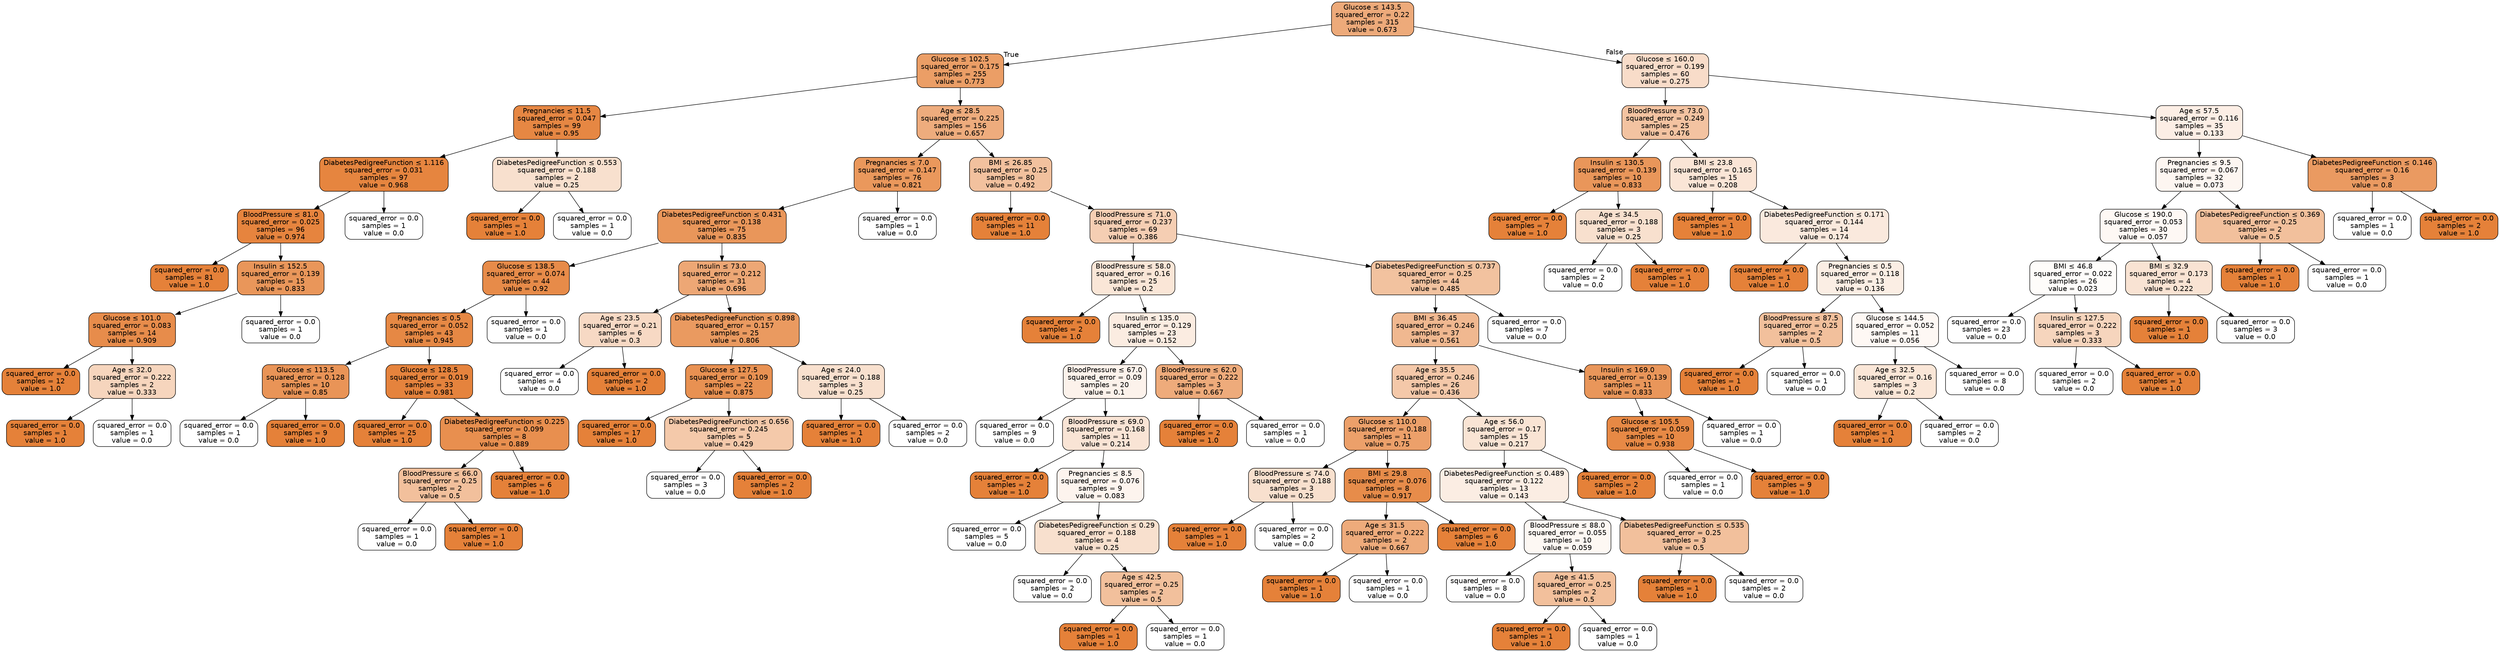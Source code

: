 digraph Tree {
node [shape=box, style="filled, rounded", color="black", fontname="helvetica"] ;
edge [fontname="helvetica"] ;
0 [label=<Glucose &le; 143.5<br/>squared_error = 0.22<br/>samples = 315<br/>value = 0.673>, fillcolor="#edaa7a"] ;
1 [label=<Glucose &le; 102.5<br/>squared_error = 0.175<br/>samples = 255<br/>value = 0.773>, fillcolor="#eb9e66"] ;
0 -> 1 [labeldistance=2.5, labelangle=45, headlabel="True"] ;
2 [label=<Pregnancies &le; 11.5<br/>squared_error = 0.047<br/>samples = 99<br/>value = 0.95>, fillcolor="#e68743"] ;
1 -> 2 ;
3 [label=<DiabetesPedigreeFunction &le; 1.116<br/>squared_error = 0.031<br/>samples = 97<br/>value = 0.968>, fillcolor="#e6853f"] ;
2 -> 3 ;
4 [label=<BloodPressure &le; 81.0<br/>squared_error = 0.025<br/>samples = 96<br/>value = 0.974>, fillcolor="#e6843e"] ;
3 -> 4 ;
5 [label=<squared_error = 0.0<br/>samples = 81<br/>value = 1.0>, fillcolor="#e58139"] ;
4 -> 5 ;
6 [label=<Insulin &le; 152.5<br/>squared_error = 0.139<br/>samples = 15<br/>value = 0.833>, fillcolor="#e9965a"] ;
4 -> 6 ;
7 [label=<Glucose &le; 101.0<br/>squared_error = 0.083<br/>samples = 14<br/>value = 0.909>, fillcolor="#e78c4b"] ;
6 -> 7 ;
8 [label=<squared_error = 0.0<br/>samples = 12<br/>value = 1.0>, fillcolor="#e58139"] ;
7 -> 8 ;
9 [label=<Age &le; 32.0<br/>squared_error = 0.222<br/>samples = 2<br/>value = 0.333>, fillcolor="#f6d5bd"] ;
7 -> 9 ;
10 [label=<squared_error = 0.0<br/>samples = 1<br/>value = 1.0>, fillcolor="#e58139"] ;
9 -> 10 ;
11 [label=<squared_error = 0.0<br/>samples = 1<br/>value = 0.0>, fillcolor="#ffffff"] ;
9 -> 11 ;
12 [label=<squared_error = 0.0<br/>samples = 1<br/>value = 0.0>, fillcolor="#ffffff"] ;
6 -> 12 ;
13 [label=<squared_error = 0.0<br/>samples = 1<br/>value = 0.0>, fillcolor="#ffffff"] ;
3 -> 13 ;
14 [label=<DiabetesPedigreeFunction &le; 0.553<br/>squared_error = 0.188<br/>samples = 2<br/>value = 0.25>, fillcolor="#f8e0ce"] ;
2 -> 14 ;
15 [label=<squared_error = 0.0<br/>samples = 1<br/>value = 1.0>, fillcolor="#e58139"] ;
14 -> 15 ;
16 [label=<squared_error = 0.0<br/>samples = 1<br/>value = 0.0>, fillcolor="#ffffff"] ;
14 -> 16 ;
17 [label=<Age &le; 28.5<br/>squared_error = 0.225<br/>samples = 156<br/>value = 0.657>, fillcolor="#eeac7d"] ;
1 -> 17 ;
18 [label=<Pregnancies &le; 7.0<br/>squared_error = 0.147<br/>samples = 76<br/>value = 0.821>, fillcolor="#ea985c"] ;
17 -> 18 ;
19 [label=<DiabetesPedigreeFunction &le; 0.431<br/>squared_error = 0.138<br/>samples = 75<br/>value = 0.835>, fillcolor="#e9965a"] ;
18 -> 19 ;
20 [label=<Glucose &le; 138.5<br/>squared_error = 0.074<br/>samples = 44<br/>value = 0.92>, fillcolor="#e78b49"] ;
19 -> 20 ;
21 [label=<Pregnancies &le; 0.5<br/>squared_error = 0.052<br/>samples = 43<br/>value = 0.945>, fillcolor="#e68844"] ;
20 -> 21 ;
22 [label=<Glucose &le; 113.5<br/>squared_error = 0.128<br/>samples = 10<br/>value = 0.85>, fillcolor="#e99457"] ;
21 -> 22 ;
23 [label=<squared_error = 0.0<br/>samples = 1<br/>value = 0.0>, fillcolor="#ffffff"] ;
22 -> 23 ;
24 [label=<squared_error = 0.0<br/>samples = 9<br/>value = 1.0>, fillcolor="#e58139"] ;
22 -> 24 ;
25 [label=<Glucose &le; 128.5<br/>squared_error = 0.019<br/>samples = 33<br/>value = 0.981>, fillcolor="#e5833d"] ;
21 -> 25 ;
26 [label=<squared_error = 0.0<br/>samples = 25<br/>value = 1.0>, fillcolor="#e58139"] ;
25 -> 26 ;
27 [label=<DiabetesPedigreeFunction &le; 0.225<br/>squared_error = 0.099<br/>samples = 8<br/>value = 0.889>, fillcolor="#e88f4f"] ;
25 -> 27 ;
28 [label=<BloodPressure &le; 66.0<br/>squared_error = 0.25<br/>samples = 2<br/>value = 0.5>, fillcolor="#f2c09c"] ;
27 -> 28 ;
29 [label=<squared_error = 0.0<br/>samples = 1<br/>value = 0.0>, fillcolor="#ffffff"] ;
28 -> 29 ;
30 [label=<squared_error = 0.0<br/>samples = 1<br/>value = 1.0>, fillcolor="#e58139"] ;
28 -> 30 ;
31 [label=<squared_error = 0.0<br/>samples = 6<br/>value = 1.0>, fillcolor="#e58139"] ;
27 -> 31 ;
32 [label=<squared_error = 0.0<br/>samples = 1<br/>value = 0.0>, fillcolor="#ffffff"] ;
20 -> 32 ;
33 [label=<Insulin &le; 73.0<br/>squared_error = 0.212<br/>samples = 31<br/>value = 0.696>, fillcolor="#eda775"] ;
19 -> 33 ;
34 [label=<Age &le; 23.5<br/>squared_error = 0.21<br/>samples = 6<br/>value = 0.3>, fillcolor="#f7d9c4"] ;
33 -> 34 ;
35 [label=<squared_error = 0.0<br/>samples = 4<br/>value = 0.0>, fillcolor="#ffffff"] ;
34 -> 35 ;
36 [label=<squared_error = 0.0<br/>samples = 2<br/>value = 1.0>, fillcolor="#e58139"] ;
34 -> 36 ;
37 [label=<DiabetesPedigreeFunction &le; 0.898<br/>squared_error = 0.157<br/>samples = 25<br/>value = 0.806>, fillcolor="#ea9a60"] ;
33 -> 37 ;
38 [label=<Glucose &le; 127.5<br/>squared_error = 0.109<br/>samples = 22<br/>value = 0.875>, fillcolor="#e89152"] ;
37 -> 38 ;
39 [label=<squared_error = 0.0<br/>samples = 17<br/>value = 1.0>, fillcolor="#e58139"] ;
38 -> 39 ;
40 [label=<DiabetesPedigreeFunction &le; 0.656<br/>squared_error = 0.245<br/>samples = 5<br/>value = 0.429>, fillcolor="#f4c9aa"] ;
38 -> 40 ;
41 [label=<squared_error = 0.0<br/>samples = 3<br/>value = 0.0>, fillcolor="#ffffff"] ;
40 -> 41 ;
42 [label=<squared_error = 0.0<br/>samples = 2<br/>value = 1.0>, fillcolor="#e58139"] ;
40 -> 42 ;
43 [label=<Age &le; 24.0<br/>squared_error = 0.188<br/>samples = 3<br/>value = 0.25>, fillcolor="#f8e0ce"] ;
37 -> 43 ;
44 [label=<squared_error = 0.0<br/>samples = 1<br/>value = 1.0>, fillcolor="#e58139"] ;
43 -> 44 ;
45 [label=<squared_error = 0.0<br/>samples = 2<br/>value = 0.0>, fillcolor="#ffffff"] ;
43 -> 45 ;
46 [label=<squared_error = 0.0<br/>samples = 1<br/>value = 0.0>, fillcolor="#ffffff"] ;
18 -> 46 ;
47 [label=<BMI &le; 26.85<br/>squared_error = 0.25<br/>samples = 80<br/>value = 0.492>, fillcolor="#f2c19e"] ;
17 -> 47 ;
48 [label=<squared_error = 0.0<br/>samples = 11<br/>value = 1.0>, fillcolor="#e58139"] ;
47 -> 48 ;
49 [label=<BloodPressure &le; 71.0<br/>squared_error = 0.237<br/>samples = 69<br/>value = 0.386>, fillcolor="#f5ceb3"] ;
47 -> 49 ;
50 [label=<BloodPressure &le; 58.0<br/>squared_error = 0.16<br/>samples = 25<br/>value = 0.2>, fillcolor="#fae6d7"] ;
49 -> 50 ;
51 [label=<squared_error = 0.0<br/>samples = 2<br/>value = 1.0>, fillcolor="#e58139"] ;
50 -> 51 ;
52 [label=<Insulin &le; 135.0<br/>squared_error = 0.129<br/>samples = 23<br/>value = 0.152>, fillcolor="#fbece1"] ;
50 -> 52 ;
53 [label=<BloodPressure &le; 67.0<br/>squared_error = 0.09<br/>samples = 20<br/>value = 0.1>, fillcolor="#fcf2eb"] ;
52 -> 53 ;
54 [label=<squared_error = 0.0<br/>samples = 9<br/>value = 0.0>, fillcolor="#ffffff"] ;
53 -> 54 ;
55 [label=<BloodPressure &le; 69.0<br/>squared_error = 0.168<br/>samples = 11<br/>value = 0.214>, fillcolor="#f9e4d5"] ;
53 -> 55 ;
56 [label=<squared_error = 0.0<br/>samples = 2<br/>value = 1.0>, fillcolor="#e58139"] ;
55 -> 56 ;
57 [label=<Pregnancies &le; 8.5<br/>squared_error = 0.076<br/>samples = 9<br/>value = 0.083>, fillcolor="#fdf4ee"] ;
55 -> 57 ;
58 [label=<squared_error = 0.0<br/>samples = 5<br/>value = 0.0>, fillcolor="#ffffff"] ;
57 -> 58 ;
59 [label=<DiabetesPedigreeFunction &le; 0.29<br/>squared_error = 0.188<br/>samples = 4<br/>value = 0.25>, fillcolor="#f8e0ce"] ;
57 -> 59 ;
60 [label=<squared_error = 0.0<br/>samples = 2<br/>value = 0.0>, fillcolor="#ffffff"] ;
59 -> 60 ;
61 [label=<Age &le; 42.5<br/>squared_error = 0.25<br/>samples = 2<br/>value = 0.5>, fillcolor="#f2c09c"] ;
59 -> 61 ;
62 [label=<squared_error = 0.0<br/>samples = 1<br/>value = 1.0>, fillcolor="#e58139"] ;
61 -> 62 ;
63 [label=<squared_error = 0.0<br/>samples = 1<br/>value = 0.0>, fillcolor="#ffffff"] ;
61 -> 63 ;
64 [label=<BloodPressure &le; 62.0<br/>squared_error = 0.222<br/>samples = 3<br/>value = 0.667>, fillcolor="#eeab7b"] ;
52 -> 64 ;
65 [label=<squared_error = 0.0<br/>samples = 2<br/>value = 1.0>, fillcolor="#e58139"] ;
64 -> 65 ;
66 [label=<squared_error = 0.0<br/>samples = 1<br/>value = 0.0>, fillcolor="#ffffff"] ;
64 -> 66 ;
67 [label=<DiabetesPedigreeFunction &le; 0.737<br/>squared_error = 0.25<br/>samples = 44<br/>value = 0.485>, fillcolor="#f2c29f"] ;
49 -> 67 ;
68 [label=<BMI &le; 36.45<br/>squared_error = 0.246<br/>samples = 37<br/>value = 0.561>, fillcolor="#f0b890"] ;
67 -> 68 ;
69 [label=<Age &le; 35.5<br/>squared_error = 0.246<br/>samples = 26<br/>value = 0.436>, fillcolor="#f4c8a9"] ;
68 -> 69 ;
70 [label=<Glucose &le; 110.0<br/>squared_error = 0.188<br/>samples = 11<br/>value = 0.75>, fillcolor="#eca06a"] ;
69 -> 70 ;
71 [label=<BloodPressure &le; 74.0<br/>squared_error = 0.188<br/>samples = 3<br/>value = 0.25>, fillcolor="#f8e0ce"] ;
70 -> 71 ;
72 [label=<squared_error = 0.0<br/>samples = 1<br/>value = 1.0>, fillcolor="#e58139"] ;
71 -> 72 ;
73 [label=<squared_error = 0.0<br/>samples = 2<br/>value = 0.0>, fillcolor="#ffffff"] ;
71 -> 73 ;
74 [label=<BMI &le; 29.8<br/>squared_error = 0.076<br/>samples = 8<br/>value = 0.917>, fillcolor="#e78c4a"] ;
70 -> 74 ;
75 [label=<Age &le; 31.5<br/>squared_error = 0.222<br/>samples = 2<br/>value = 0.667>, fillcolor="#eeab7b"] ;
74 -> 75 ;
76 [label=<squared_error = 0.0<br/>samples = 1<br/>value = 1.0>, fillcolor="#e58139"] ;
75 -> 76 ;
77 [label=<squared_error = 0.0<br/>samples = 1<br/>value = 0.0>, fillcolor="#ffffff"] ;
75 -> 77 ;
78 [label=<squared_error = 0.0<br/>samples = 6<br/>value = 1.0>, fillcolor="#e58139"] ;
74 -> 78 ;
79 [label=<Age &le; 56.0<br/>squared_error = 0.17<br/>samples = 15<br/>value = 0.217>, fillcolor="#f9e4d4"] ;
69 -> 79 ;
80 [label=<DiabetesPedigreeFunction &le; 0.489<br/>squared_error = 0.122<br/>samples = 13<br/>value = 0.143>, fillcolor="#fbede3"] ;
79 -> 80 ;
81 [label=<BloodPressure &le; 88.0<br/>squared_error = 0.055<br/>samples = 10<br/>value = 0.059>, fillcolor="#fdf8f3"] ;
80 -> 81 ;
82 [label=<squared_error = 0.0<br/>samples = 8<br/>value = 0.0>, fillcolor="#ffffff"] ;
81 -> 82 ;
83 [label=<Age &le; 41.5<br/>squared_error = 0.25<br/>samples = 2<br/>value = 0.5>, fillcolor="#f2c09c"] ;
81 -> 83 ;
84 [label=<squared_error = 0.0<br/>samples = 1<br/>value = 1.0>, fillcolor="#e58139"] ;
83 -> 84 ;
85 [label=<squared_error = 0.0<br/>samples = 1<br/>value = 0.0>, fillcolor="#ffffff"] ;
83 -> 85 ;
86 [label=<DiabetesPedigreeFunction &le; 0.535<br/>squared_error = 0.25<br/>samples = 3<br/>value = 0.5>, fillcolor="#f2c09c"] ;
80 -> 86 ;
87 [label=<squared_error = 0.0<br/>samples = 1<br/>value = 1.0>, fillcolor="#e58139"] ;
86 -> 87 ;
88 [label=<squared_error = 0.0<br/>samples = 2<br/>value = 0.0>, fillcolor="#ffffff"] ;
86 -> 88 ;
89 [label=<squared_error = 0.0<br/>samples = 2<br/>value = 1.0>, fillcolor="#e58139"] ;
79 -> 89 ;
90 [label=<Insulin &le; 169.0<br/>squared_error = 0.139<br/>samples = 11<br/>value = 0.833>, fillcolor="#e9965a"] ;
68 -> 90 ;
91 [label=<Glucose &le; 105.5<br/>squared_error = 0.059<br/>samples = 10<br/>value = 0.938>, fillcolor="#e78945"] ;
90 -> 91 ;
92 [label=<squared_error = 0.0<br/>samples = 1<br/>value = 0.0>, fillcolor="#ffffff"] ;
91 -> 92 ;
93 [label=<squared_error = 0.0<br/>samples = 9<br/>value = 1.0>, fillcolor="#e58139"] ;
91 -> 93 ;
94 [label=<squared_error = 0.0<br/>samples = 1<br/>value = 0.0>, fillcolor="#ffffff"] ;
90 -> 94 ;
95 [label=<squared_error = 0.0<br/>samples = 7<br/>value = 0.0>, fillcolor="#ffffff"] ;
67 -> 95 ;
96 [label=<Glucose &le; 160.0<br/>squared_error = 0.199<br/>samples = 60<br/>value = 0.275>, fillcolor="#f8dcc9"] ;
0 -> 96 [labeldistance=2.5, labelangle=-45, headlabel="False"] ;
97 [label=<BloodPressure &le; 73.0<br/>squared_error = 0.249<br/>samples = 25<br/>value = 0.476>, fillcolor="#f3c3a1"] ;
96 -> 97 ;
98 [label=<Insulin &le; 130.5<br/>squared_error = 0.139<br/>samples = 10<br/>value = 0.833>, fillcolor="#e9965a"] ;
97 -> 98 ;
99 [label=<squared_error = 0.0<br/>samples = 7<br/>value = 1.0>, fillcolor="#e58139"] ;
98 -> 99 ;
100 [label=<Age &le; 34.5<br/>squared_error = 0.188<br/>samples = 3<br/>value = 0.25>, fillcolor="#f8e0ce"] ;
98 -> 100 ;
101 [label=<squared_error = 0.0<br/>samples = 2<br/>value = 0.0>, fillcolor="#ffffff"] ;
100 -> 101 ;
102 [label=<squared_error = 0.0<br/>samples = 1<br/>value = 1.0>, fillcolor="#e58139"] ;
100 -> 102 ;
103 [label=<BMI &le; 23.8<br/>squared_error = 0.165<br/>samples = 15<br/>value = 0.208>, fillcolor="#fae5d6"] ;
97 -> 103 ;
104 [label=<squared_error = 0.0<br/>samples = 1<br/>value = 1.0>, fillcolor="#e58139"] ;
103 -> 104 ;
105 [label=<DiabetesPedigreeFunction &le; 0.171<br/>squared_error = 0.144<br/>samples = 14<br/>value = 0.174>, fillcolor="#fae9dd"] ;
103 -> 105 ;
106 [label=<squared_error = 0.0<br/>samples = 1<br/>value = 1.0>, fillcolor="#e58139"] ;
105 -> 106 ;
107 [label=<Pregnancies &le; 0.5<br/>squared_error = 0.118<br/>samples = 13<br/>value = 0.136>, fillcolor="#fbeee4"] ;
105 -> 107 ;
108 [label=<BloodPressure &le; 87.5<br/>squared_error = 0.25<br/>samples = 2<br/>value = 0.5>, fillcolor="#f2c09c"] ;
107 -> 108 ;
109 [label=<squared_error = 0.0<br/>samples = 1<br/>value = 1.0>, fillcolor="#e58139"] ;
108 -> 109 ;
110 [label=<squared_error = 0.0<br/>samples = 1<br/>value = 0.0>, fillcolor="#ffffff"] ;
108 -> 110 ;
111 [label=<Glucose &le; 144.5<br/>squared_error = 0.052<br/>samples = 11<br/>value = 0.056>, fillcolor="#fef8f4"] ;
107 -> 111 ;
112 [label=<Age &le; 32.5<br/>squared_error = 0.16<br/>samples = 3<br/>value = 0.2>, fillcolor="#fae6d7"] ;
111 -> 112 ;
113 [label=<squared_error = 0.0<br/>samples = 1<br/>value = 1.0>, fillcolor="#e58139"] ;
112 -> 113 ;
114 [label=<squared_error = 0.0<br/>samples = 2<br/>value = 0.0>, fillcolor="#ffffff"] ;
112 -> 114 ;
115 [label=<squared_error = 0.0<br/>samples = 8<br/>value = 0.0>, fillcolor="#ffffff"] ;
111 -> 115 ;
116 [label=<Age &le; 57.5<br/>squared_error = 0.116<br/>samples = 35<br/>value = 0.133>, fillcolor="#fceee5"] ;
96 -> 116 ;
117 [label=<Pregnancies &le; 9.5<br/>squared_error = 0.067<br/>samples = 32<br/>value = 0.073>, fillcolor="#fdf6f1"] ;
116 -> 117 ;
118 [label=<Glucose &le; 190.0<br/>squared_error = 0.053<br/>samples = 30<br/>value = 0.057>, fillcolor="#fef8f4"] ;
117 -> 118 ;
119 [label=<BMI &le; 46.8<br/>squared_error = 0.022<br/>samples = 26<br/>value = 0.023>, fillcolor="#fefcfa"] ;
118 -> 119 ;
120 [label=<squared_error = 0.0<br/>samples = 23<br/>value = 0.0>, fillcolor="#ffffff"] ;
119 -> 120 ;
121 [label=<Insulin &le; 127.5<br/>squared_error = 0.222<br/>samples = 3<br/>value = 0.333>, fillcolor="#f6d5bd"] ;
119 -> 121 ;
122 [label=<squared_error = 0.0<br/>samples = 2<br/>value = 0.0>, fillcolor="#ffffff"] ;
121 -> 122 ;
123 [label=<squared_error = 0.0<br/>samples = 1<br/>value = 1.0>, fillcolor="#e58139"] ;
121 -> 123 ;
124 [label=<BMI &le; 32.9<br/>squared_error = 0.173<br/>samples = 4<br/>value = 0.222>, fillcolor="#f9e3d3"] ;
118 -> 124 ;
125 [label=<squared_error = 0.0<br/>samples = 1<br/>value = 1.0>, fillcolor="#e58139"] ;
124 -> 125 ;
126 [label=<squared_error = 0.0<br/>samples = 3<br/>value = 0.0>, fillcolor="#ffffff"] ;
124 -> 126 ;
127 [label=<DiabetesPedigreeFunction &le; 0.369<br/>squared_error = 0.25<br/>samples = 2<br/>value = 0.5>, fillcolor="#f2c09c"] ;
117 -> 127 ;
128 [label=<squared_error = 0.0<br/>samples = 1<br/>value = 1.0>, fillcolor="#e58139"] ;
127 -> 128 ;
129 [label=<squared_error = 0.0<br/>samples = 1<br/>value = 0.0>, fillcolor="#ffffff"] ;
127 -> 129 ;
130 [label=<DiabetesPedigreeFunction &le; 0.146<br/>squared_error = 0.16<br/>samples = 3<br/>value = 0.8>, fillcolor="#ea9a61"] ;
116 -> 130 ;
131 [label=<squared_error = 0.0<br/>samples = 1<br/>value = 0.0>, fillcolor="#ffffff"] ;
130 -> 131 ;
132 [label=<squared_error = 0.0<br/>samples = 2<br/>value = 1.0>, fillcolor="#e58139"] ;
130 -> 132 ;
}